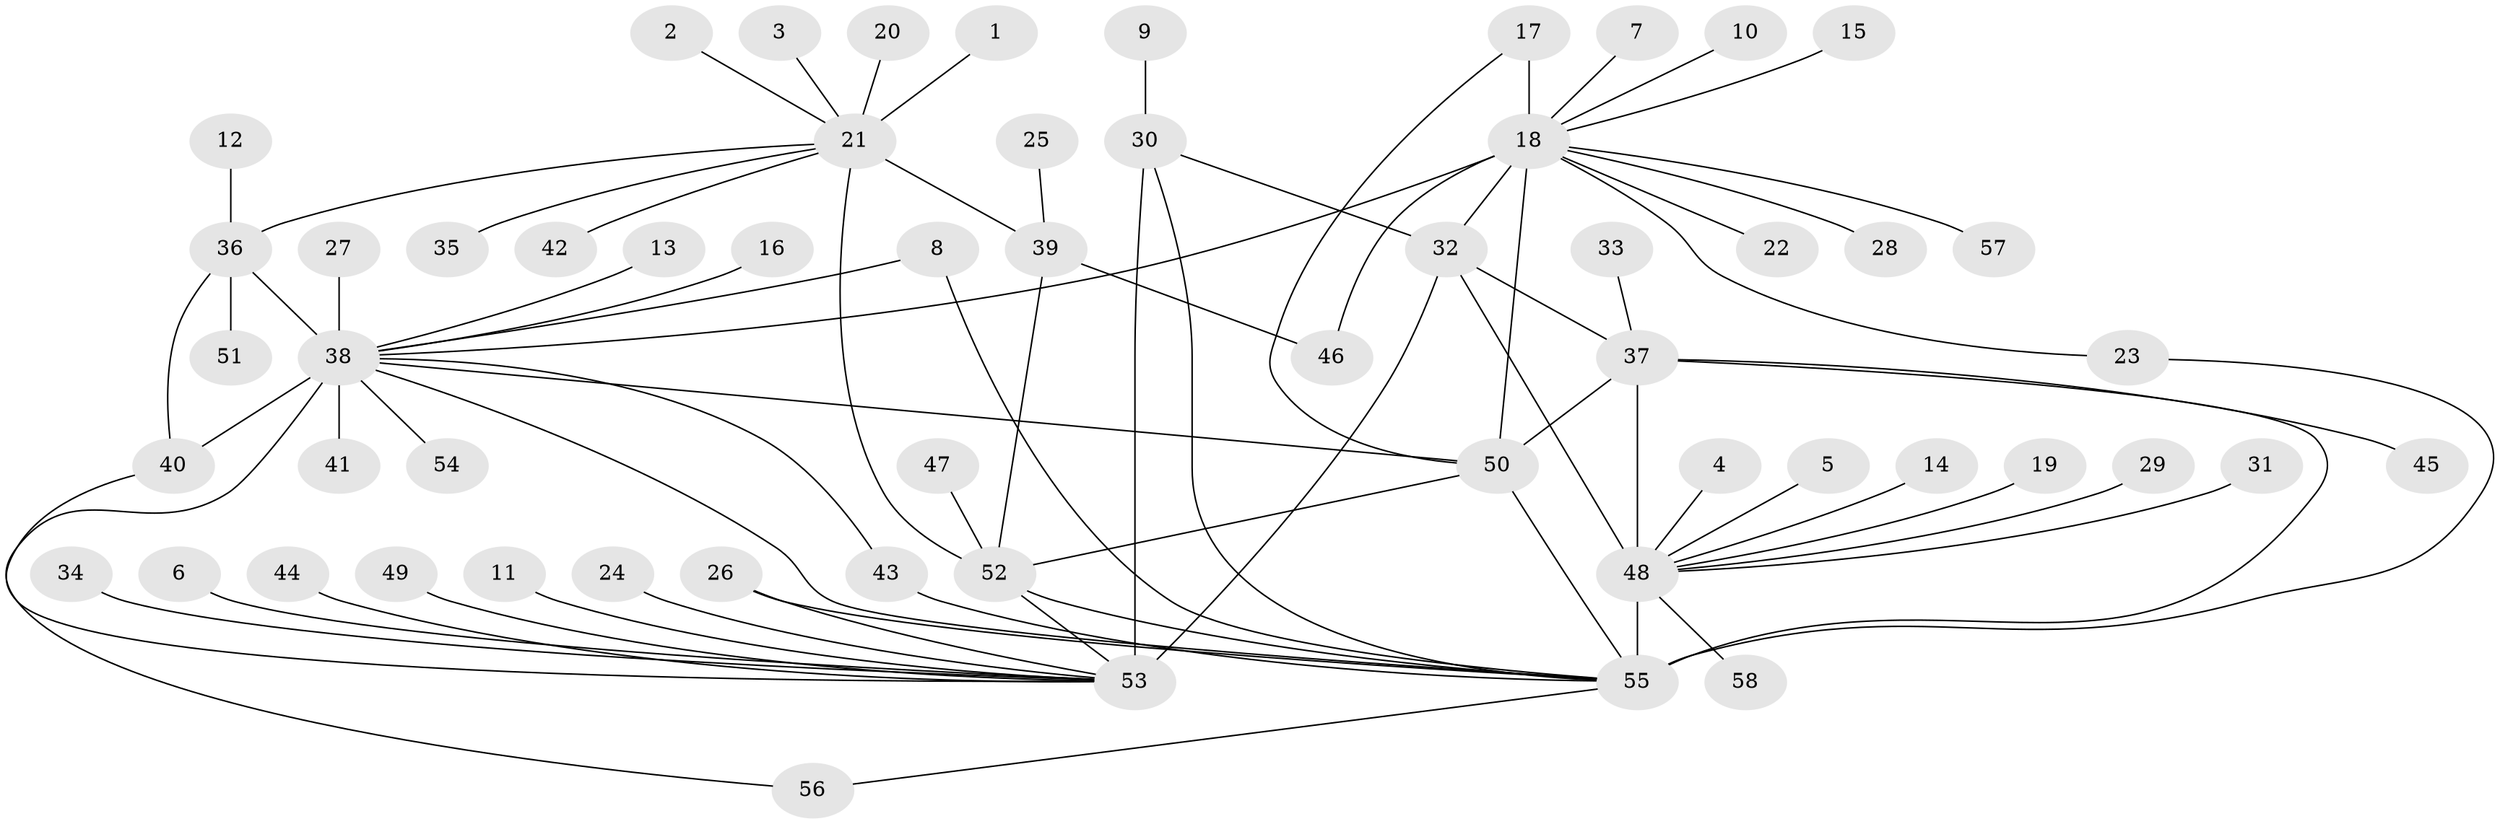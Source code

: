 // original degree distribution, {8: 0.0625, 11: 0.027777777777777776, 9: 0.027777777777777776, 10: 0.04861111111111111, 7: 0.013888888888888888, 13: 0.006944444444444444, 14: 0.006944444444444444, 17: 0.006944444444444444, 15: 0.006944444444444444, 6: 0.020833333333333332, 12: 0.013888888888888888, 1: 0.5902777777777778, 2: 0.1388888888888889, 3: 0.027777777777777776}
// Generated by graph-tools (version 1.1) at 2025/37/03/04/25 23:37:47]
// undirected, 58 vertices, 78 edges
graph export_dot {
  node [color=gray90,style=filled];
  1;
  2;
  3;
  4;
  5;
  6;
  7;
  8;
  9;
  10;
  11;
  12;
  13;
  14;
  15;
  16;
  17;
  18;
  19;
  20;
  21;
  22;
  23;
  24;
  25;
  26;
  27;
  28;
  29;
  30;
  31;
  32;
  33;
  34;
  35;
  36;
  37;
  38;
  39;
  40;
  41;
  42;
  43;
  44;
  45;
  46;
  47;
  48;
  49;
  50;
  51;
  52;
  53;
  54;
  55;
  56;
  57;
  58;
  1 -- 21 [weight=1.0];
  2 -- 21 [weight=1.0];
  3 -- 21 [weight=1.0];
  4 -- 48 [weight=1.0];
  5 -- 48 [weight=1.0];
  6 -- 53 [weight=1.0];
  7 -- 18 [weight=1.0];
  8 -- 38 [weight=1.0];
  8 -- 55 [weight=1.0];
  9 -- 30 [weight=1.0];
  10 -- 18 [weight=1.0];
  11 -- 53 [weight=1.0];
  12 -- 36 [weight=1.0];
  13 -- 38 [weight=1.0];
  14 -- 48 [weight=1.0];
  15 -- 18 [weight=1.0];
  16 -- 38 [weight=1.0];
  17 -- 18 [weight=5.0];
  17 -- 50 [weight=1.0];
  18 -- 22 [weight=1.0];
  18 -- 23 [weight=1.0];
  18 -- 28 [weight=1.0];
  18 -- 32 [weight=1.0];
  18 -- 38 [weight=1.0];
  18 -- 46 [weight=1.0];
  18 -- 50 [weight=6.0];
  18 -- 57 [weight=1.0];
  19 -- 48 [weight=1.0];
  20 -- 21 [weight=1.0];
  21 -- 35 [weight=1.0];
  21 -- 36 [weight=1.0];
  21 -- 39 [weight=4.0];
  21 -- 42 [weight=1.0];
  21 -- 52 [weight=8.0];
  23 -- 55 [weight=1.0];
  24 -- 53 [weight=1.0];
  25 -- 39 [weight=1.0];
  26 -- 53 [weight=1.0];
  26 -- 55 [weight=1.0];
  27 -- 38 [weight=1.0];
  29 -- 48 [weight=1.0];
  30 -- 32 [weight=2.0];
  30 -- 53 [weight=4.0];
  30 -- 55 [weight=1.0];
  31 -- 48 [weight=1.0];
  32 -- 37 [weight=1.0];
  32 -- 48 [weight=1.0];
  32 -- 53 [weight=8.0];
  33 -- 37 [weight=1.0];
  34 -- 53 [weight=1.0];
  36 -- 38 [weight=4.0];
  36 -- 40 [weight=2.0];
  36 -- 51 [weight=1.0];
  37 -- 45 [weight=1.0];
  37 -- 48 [weight=4.0];
  37 -- 50 [weight=1.0];
  37 -- 55 [weight=2.0];
  38 -- 40 [weight=8.0];
  38 -- 41 [weight=1.0];
  38 -- 43 [weight=1.0];
  38 -- 50 [weight=1.0];
  38 -- 54 [weight=1.0];
  38 -- 55 [weight=1.0];
  38 -- 56 [weight=1.0];
  39 -- 46 [weight=1.0];
  39 -- 52 [weight=2.0];
  40 -- 53 [weight=2.0];
  43 -- 55 [weight=1.0];
  44 -- 53 [weight=1.0];
  47 -- 52 [weight=1.0];
  48 -- 55 [weight=8.0];
  48 -- 58 [weight=1.0];
  49 -- 53 [weight=1.0];
  50 -- 52 [weight=2.0];
  50 -- 55 [weight=1.0];
  52 -- 53 [weight=1.0];
  52 -- 55 [weight=1.0];
  55 -- 56 [weight=1.0];
}
